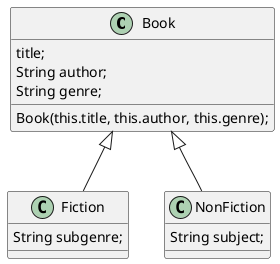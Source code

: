 @startuml
 class Book {
   title;
  String author;
  String genre;
  Book(this.title, this.author, this.genre);
}

class Fiction extends Book {
  String subgenre;

}

class NonFiction extends Book {
  String subject;
}

@enduml